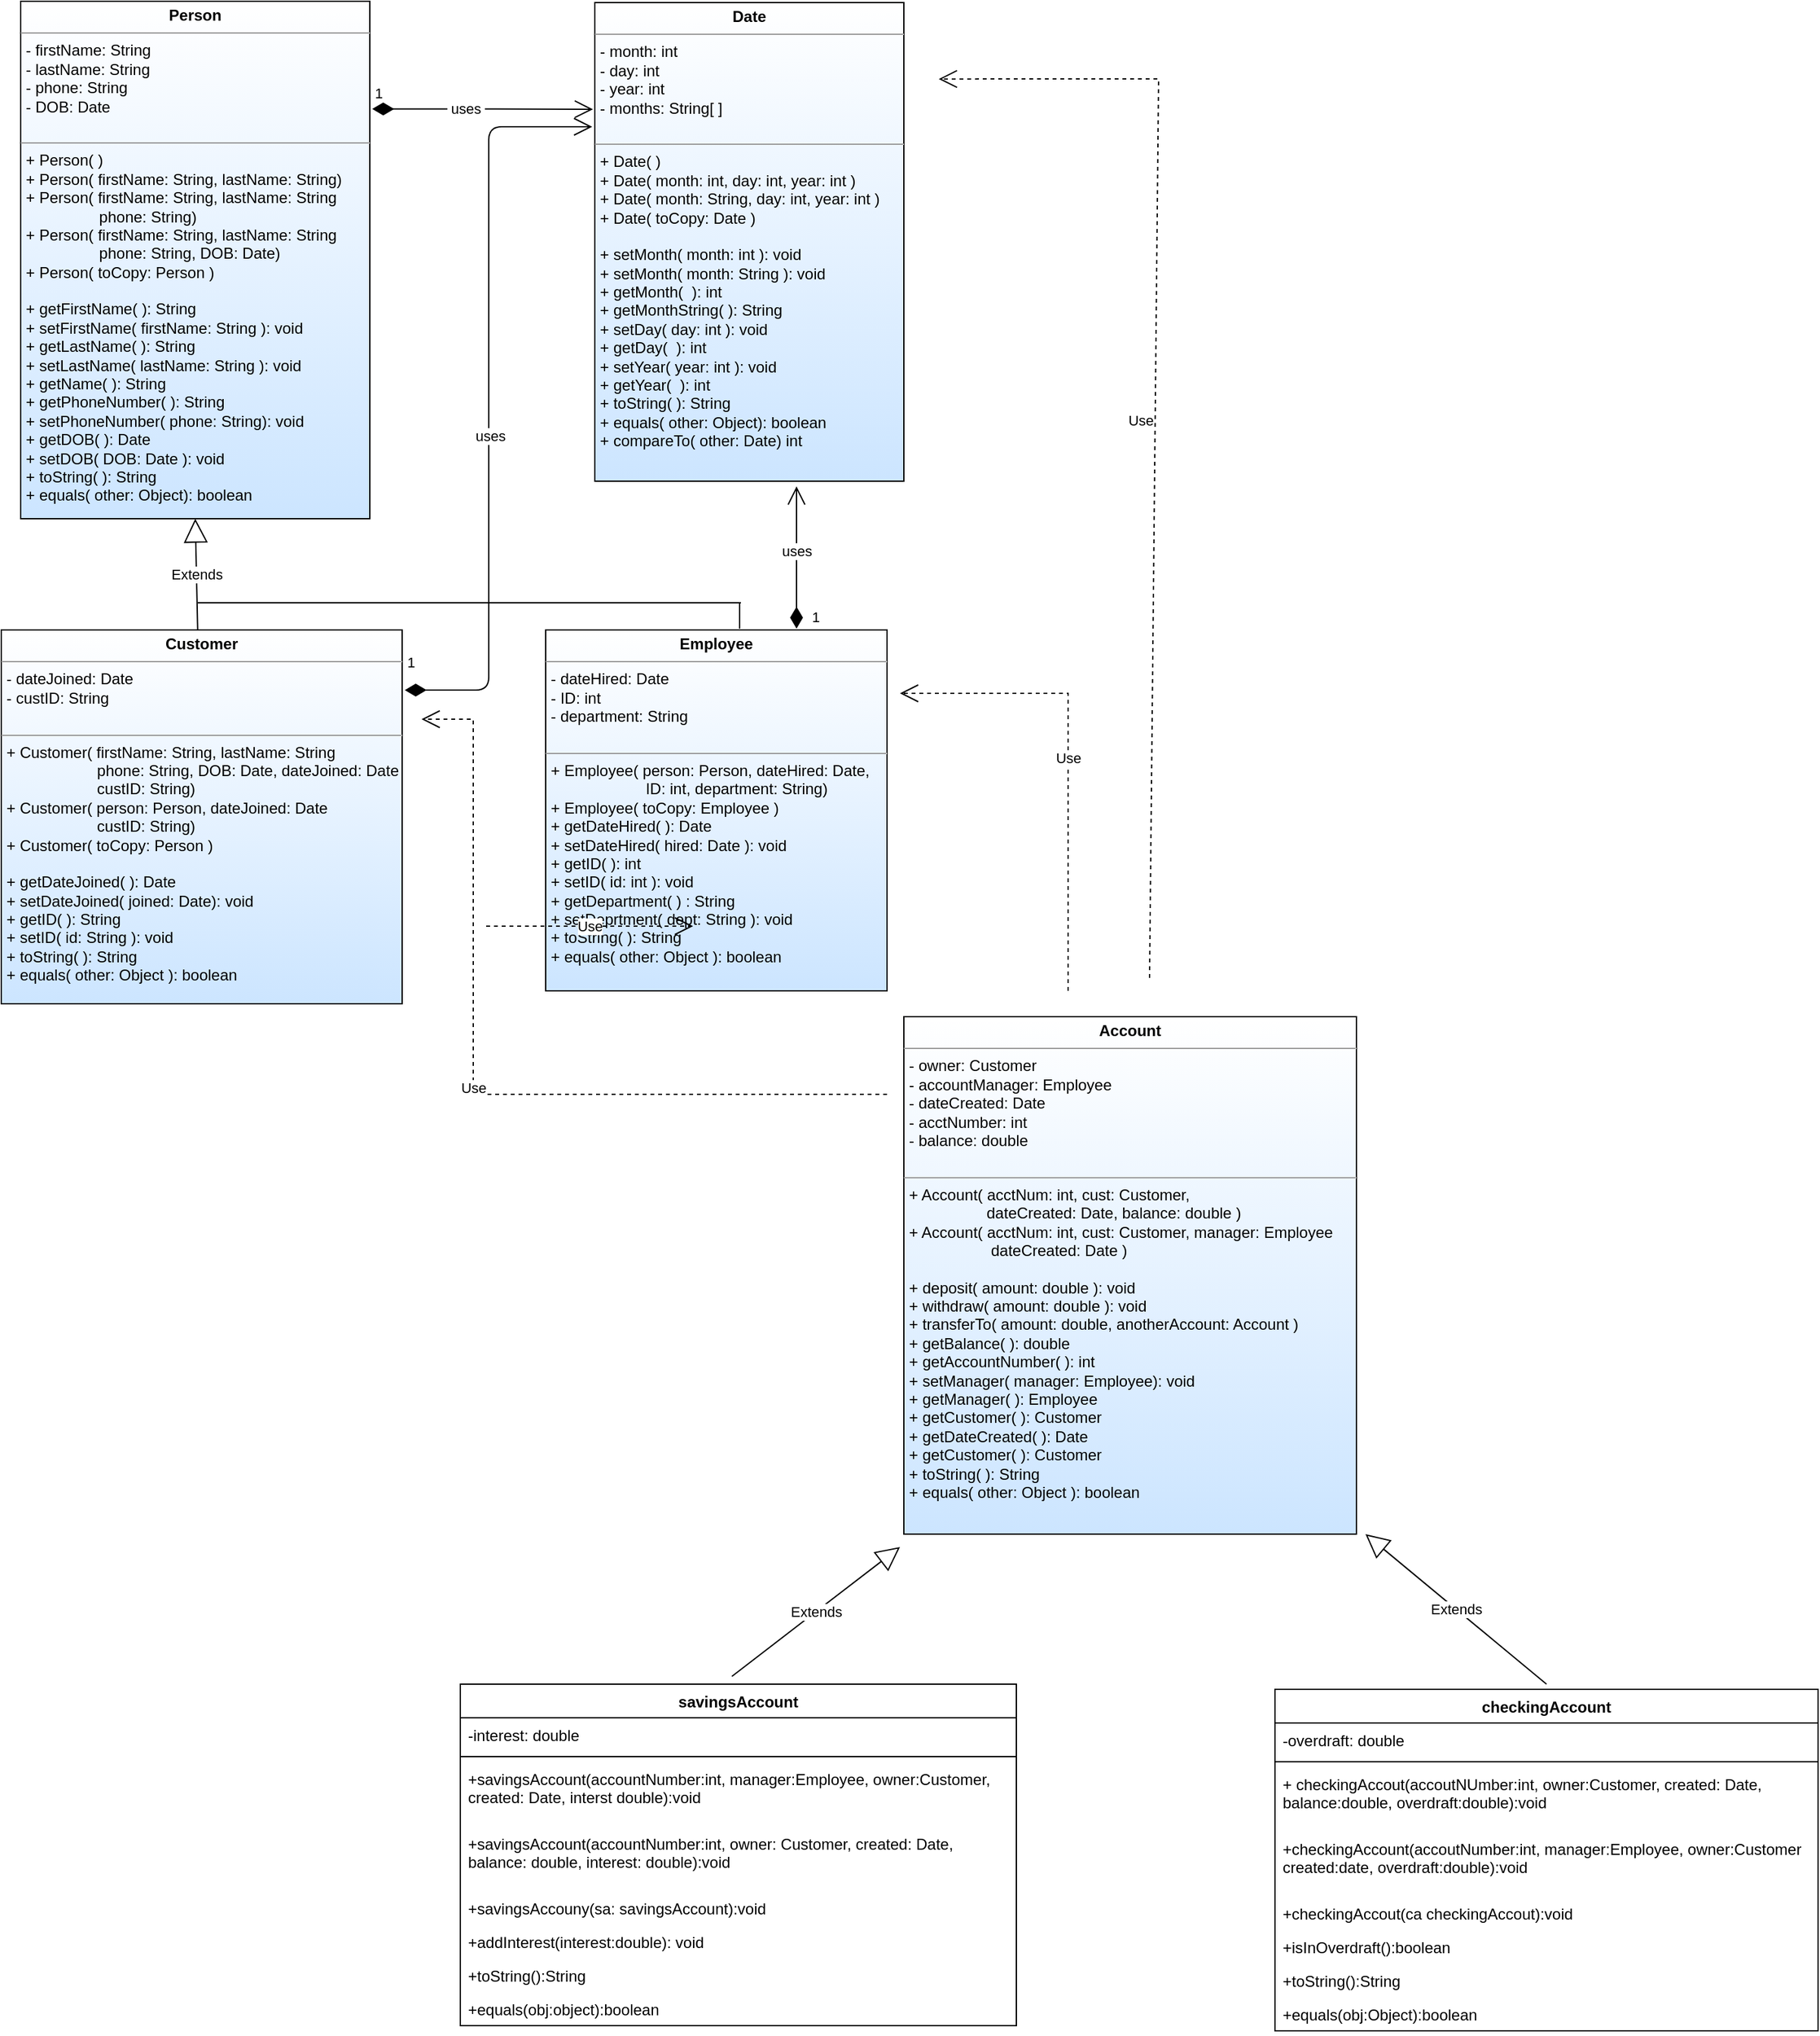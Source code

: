 <mxfile version="17.4.6" type="device"><diagram id="v-KD0Bjn270umLAgXtNp" name="Page-1"><mxGraphModel dx="2076" dy="1094" grid="1" gridSize="10" guides="1" tooltips="1" connect="1" arrows="1" fold="1" page="1" pageScale="1" pageWidth="850" pageHeight="1100" math="0" shadow="0"><root><mxCell id="0"/><mxCell id="1" parent="0"/><mxCell id="mYoptTvwx1LB1I1NdDWJ-5" value="&lt;p style=&quot;margin: 0px ; margin-top: 4px ; text-align: center&quot;&gt;&lt;b&gt;Account&lt;/b&gt;&lt;br&gt;&lt;/p&gt;&lt;hr size=&quot;1&quot;&gt;&lt;p style=&quot;margin: 0px ; margin-left: 4px&quot;&gt;- owner: Customer&lt;/p&gt;&lt;p style=&quot;margin: 0px ; margin-left: 4px&quot;&gt;- accountManager: Employee&lt;/p&gt;&lt;p style=&quot;margin: 0px ; margin-left: 4px&quot;&gt;- dateCreated: Date&lt;br&gt;&lt;/p&gt;&lt;p style=&quot;margin: 0px ; margin-left: 4px&quot;&gt;- acctNumber: int&lt;/p&gt;&lt;p style=&quot;margin: 0px ; margin-left: 4px&quot;&gt;- balance: double&lt;br&gt;&lt;/p&gt;&lt;p style=&quot;margin: 0px ; margin-left: 4px&quot;&gt; &lt;br&gt;&lt;/p&gt;&lt;hr size=&quot;1&quot;&gt;&lt;p style=&quot;margin: 0px ; margin-left: 4px&quot;&gt;+ Account( acctNum: int, cust: Customer, &lt;br&gt;&lt;/p&gt;&lt;p style=&quot;margin: 0px ; margin-left: 4px&quot;&gt;&amp;nbsp;&amp;nbsp;&amp;nbsp;&amp;nbsp;&amp;nbsp;&amp;nbsp;&amp;nbsp;&amp;nbsp;&amp;nbsp;&amp;nbsp;&amp;nbsp;&amp;nbsp;&amp;nbsp;&amp;nbsp;&amp;nbsp;&amp;nbsp;&amp;nbsp; dateCreated: Date, balance: double )&lt;br&gt;&lt;/p&gt;&lt;p style=&quot;margin: 0px ; margin-left: 4px&quot;&gt;+ Account( acctNum: int, cust: Customer, manager: Employee&lt;/p&gt;&lt;p style=&quot;margin: 0px ; margin-left: 4px&quot;&gt;&amp;nbsp; &amp;nbsp; &amp;nbsp; &amp;nbsp; &amp;nbsp; &amp;nbsp; &amp;nbsp; &amp;nbsp; &amp;nbsp; &amp;nbsp;dateCreated: Date )&lt;/p&gt;&lt;p style=&quot;margin: 0px ; margin-left: 4px&quot;&gt;&lt;br&gt;&lt;/p&gt;&lt;p style=&quot;margin: 0px 0px 0px 4px&quot;&gt;+ deposit( amount: double ): void&lt;/p&gt;&lt;p style=&quot;margin: 0px 0px 0px 4px&quot;&gt;+ withdraw( amount: double ): void&lt;/p&gt;&lt;p style=&quot;margin: 0px 0px 0px 4px&quot;&gt;+ transferTo( amount: double, anotherAccount: Account )&lt;br&gt;&lt;/p&gt;&lt;div&gt;&lt;p style=&quot;margin: 0px 0px 0px 4px&quot;&gt;+ getBalance( ): double&lt;br&gt;&lt;/p&gt;&lt;/div&gt;&lt;div&gt;&lt;p style=&quot;margin: 0px 0px 0px 4px&quot;&gt;+ getAccountNumber( ): int&lt;br&gt;&lt;/p&gt;&lt;/div&gt;&lt;div&gt;&lt;p style=&quot;margin: 0px 0px 0px 4px&quot;&gt;+ setManager( manager: Employee): void&lt;/p&gt;&lt;p style=&quot;margin: 0px 0px 0px 4px&quot;&gt;+ getManager( ): Employee&lt;/p&gt;&lt;/div&gt;&lt;p style=&quot;margin: 0px 0px 0px 4px&quot;&gt;+ getCustomer( ): Customer&lt;/p&gt;&lt;p style=&quot;margin: 0px ; margin-left: 4px&quot;&gt;&lt;span&gt;+ getDateCreated( ): Date&lt;/span&gt;&lt;/p&gt;&lt;p style=&quot;margin: 0px ; margin-left: 4px&quot;&gt;+ getCustomer( ): Customer&lt;/p&gt;&lt;p style=&quot;margin: 0px ; margin-left: 4px&quot;&gt;&lt;span&gt;+ toString( ): String&lt;/span&gt;&lt;br&gt;&lt;/p&gt;&lt;p style=&quot;margin: 0px ; margin-left: 4px&quot;&gt;+ equals( other: Object ): boolean&amp;nbsp;&lt;/p&gt;" style="verticalAlign=top;align=left;overflow=fill;fontSize=12;fontFamily=Helvetica;html=1;gradientColor=#CCE5FF;" parent="1" vertex="1"><mxGeometry x="723" y="870" width="350" height="400" as="geometry"/></mxCell><mxCell id="2" value="&lt;p style=&quot;margin: 0px ; margin-top: 4px ; text-align: center&quot;&gt;&lt;b&gt;Person&lt;/b&gt;&lt;br&gt;&lt;/p&gt;&lt;hr size=&quot;1&quot;&gt;&lt;p style=&quot;margin: 0px ; margin-left: 4px&quot;&gt;- firstName: String&lt;/p&gt;&lt;p style=&quot;margin: 0px ; margin-left: 4px&quot;&gt;- lastName: String&lt;br&gt;&lt;/p&gt;&lt;p style=&quot;margin: 0px ; margin-left: 4px&quot;&gt;- phone: String&lt;/p&gt;&lt;p style=&quot;margin: 0px ; margin-left: 4px&quot;&gt;- DOB: Date&lt;br&gt;&lt;/p&gt;&lt;p style=&quot;margin: 0px ; margin-left: 4px&quot;&gt; &lt;br&gt;&lt;/p&gt;&lt;hr size=&quot;1&quot;&gt;&lt;p style=&quot;margin: 0px ; margin-left: 4px&quot;&gt;+ Person( )&lt;/p&gt;&lt;p style=&quot;margin: 0px ; margin-left: 4px&quot;&gt;+ Person( firstName: String, lastName: String)&lt;/p&gt;&lt;p style=&quot;margin: 0px ; margin-left: 4px&quot;&gt;+ Person( firstName: String, lastName: String&lt;/p&gt;&lt;p style=&quot;margin: 0px ; margin-left: 4px&quot;&gt;&amp;nbsp; &amp;nbsp; &amp;nbsp; &amp;nbsp; &amp;nbsp; &amp;nbsp; &amp;nbsp; &amp;nbsp; &amp;nbsp;phone: String)&lt;br&gt;&lt;/p&gt;&lt;p style=&quot;margin: 0px ; margin-left: 4px&quot;&gt;+ Person( firstName: String, lastName: String&lt;/p&gt;&lt;p style=&quot;margin: 0px ; margin-left: 4px&quot;&gt;&amp;nbsp; &amp;nbsp; &amp;nbsp; &amp;nbsp; &amp;nbsp; &amp;nbsp; &amp;nbsp; &amp;nbsp; &amp;nbsp;phone: String, DOB: Date)&lt;br&gt;&lt;/p&gt;&lt;p style=&quot;margin: 0px ; margin-left: 4px&quot;&gt;+ Person( toCopy: Person )&lt;/p&gt;&lt;p style=&quot;margin: 0px ; margin-left: 4px&quot;&gt;&lt;br&gt;&lt;/p&gt;&lt;p style=&quot;margin: 0px ; margin-left: 4px&quot;&gt;+ getFirstName( ): String&lt;/p&gt;&lt;p style=&quot;margin: 0px 0px 0px 4px&quot;&gt;+ setFirstName( firstName: String ): void&lt;/p&gt;&lt;p style=&quot;margin: 0px 0px 0px 4px&quot;&gt;+ getLastName( ): String&lt;/p&gt;&lt;p style=&quot;margin: 0px 0px 0px 4px&quot;&gt;+ setLastName( lastName: String ): void&lt;/p&gt;&lt;p style=&quot;margin: 0px 0px 0px 4px&quot;&gt;+ getName( ): String&lt;/p&gt;&lt;p style=&quot;margin: 0px 0px 0px 4px&quot;&gt;+ getPhoneNumber( ): String&lt;/p&gt;&lt;p style=&quot;margin: 0px 0px 0px 4px&quot;&gt;+ setPhoneNumber( phone: String): void&lt;/p&gt;&lt;p style=&quot;margin: 0px 0px 0px 4px&quot;&gt;&lt;span&gt;+ getDOB( ): Date&lt;/span&gt;&lt;br&gt;&lt;/p&gt;&lt;p style=&quot;margin: 0px ; margin-left: 4px&quot;&gt;+ setDOB( DOB: Date ): void&lt;/p&gt;&lt;p style=&quot;margin: 0px ; margin-left: 4px&quot;&gt;&lt;span&gt;+ toString( ): String&lt;/span&gt;&lt;br&gt;&lt;/p&gt;&lt;p style=&quot;margin: 0px ; margin-left: 4px&quot;&gt;+ equals( other: Object): boolean&lt;/p&gt;" style="verticalAlign=top;align=left;overflow=fill;fontSize=12;fontFamily=Helvetica;html=1;gradientColor=#CCE5FF;" parent="1" vertex="1"><mxGeometry x="40" y="85" width="270" height="400" as="geometry"/></mxCell><mxCell id="3" value="&lt;p style=&quot;margin: 0px ; margin-top: 4px ; text-align: center&quot;&gt;&lt;b&gt;Customer&lt;/b&gt;&lt;/p&gt;&lt;hr size=&quot;1&quot;&gt;&lt;p style=&quot;margin: 0px ; margin-left: 4px&quot;&gt;- dateJoined: Date&lt;/p&gt;&lt;p style=&quot;margin: 0px ; margin-left: 4px&quot;&gt;- custID: String&lt;br&gt;&lt;/p&gt;&lt;p style=&quot;margin: 0px ; margin-left: 4px&quot;&gt;&lt;br&gt;&lt;/p&gt;&lt;hr size=&quot;1&quot;&gt;&lt;p style=&quot;margin: 0px 0px 0px 4px&quot;&gt;+ Customer( firstName: String, lastName: String&lt;/p&gt;&lt;p style=&quot;margin: 0px ; margin-left: 4px&quot;&gt;&lt;span&gt;&amp;nbsp; &amp;nbsp; &amp;nbsp; &amp;nbsp; &amp;nbsp; &amp;nbsp; &amp;nbsp; &amp;nbsp; &amp;nbsp; &amp;nbsp; &amp;nbsp;phone: String, DOB: Date, dateJoined: Date&lt;/span&gt;&lt;/p&gt;&lt;p style=&quot;margin: 0px ; margin-left: 4px&quot;&gt;&lt;span&gt;&amp;nbsp; &amp;nbsp; &amp;nbsp; &amp;nbsp; &amp;nbsp; &amp;nbsp; &amp;nbsp; &amp;nbsp; &amp;nbsp; &amp;nbsp; &amp;nbsp;custID: String)&lt;/span&gt;&lt;br&gt;&lt;/p&gt;&lt;p style=&quot;margin: 0px 0px 0px 4px&quot;&gt;+ Customer( person: Person,&amp;nbsp;&lt;span&gt;dateJoined: Date&lt;/span&gt;&lt;/p&gt;&lt;p style=&quot;margin: 0px 0px 0px 4px&quot;&gt;&amp;nbsp; &amp;nbsp; &amp;nbsp; &amp;nbsp; &amp;nbsp; &amp;nbsp; &amp;nbsp; &amp;nbsp; &amp;nbsp; &amp;nbsp; &amp;nbsp;custID: String)&lt;/p&gt;&lt;p style=&quot;margin: 0px ; margin-left: 4px&quot;&gt;&lt;span&gt;+ Customer( toCopy: Person )&lt;/span&gt;&lt;/p&gt;&lt;p style=&quot;margin: 0px ; margin-left: 4px&quot;&gt;&lt;span&gt;&lt;br&gt;&lt;/span&gt;&lt;/p&gt;&lt;p style=&quot;margin: 0px ; margin-left: 4px&quot;&gt;+ getDateJoined( ): Date&lt;/p&gt;&lt;p style=&quot;margin: 0px ; margin-left: 4px&quot;&gt;&lt;span&gt;+ setDateJoined( joined: Date): void&lt;/span&gt;&lt;/p&gt;&lt;p style=&quot;margin: 0px ; margin-left: 4px&quot;&gt;+ getID( ): String&lt;br&gt;&lt;/p&gt;&lt;p style=&quot;margin: 0px ; margin-left: 4px&quot;&gt;+ setID( id: String ): void&lt;/p&gt;&lt;p style=&quot;margin: 0px ; margin-left: 4px&quot;&gt;&lt;span&gt;+ toString( ): String&lt;/span&gt;&lt;br&gt;&lt;/p&gt;&lt;p style=&quot;margin: 0px ; margin-left: 4px&quot;&gt;+ equals( other: Object ): boolean&amp;nbsp;&lt;/p&gt;" style="verticalAlign=top;align=left;overflow=fill;fontSize=12;fontFamily=Helvetica;html=1;gradientColor=#CCE5FF;" parent="1" vertex="1"><mxGeometry x="25" y="571" width="310" height="289" as="geometry"/></mxCell><mxCell id="4" value="Extends" style="endArrow=block;endSize=16;endFill=0;html=1;entryX=0.5;entryY=1;entryDx=0;entryDy=0;" parent="1" source="3" target="2" edge="1"><mxGeometry width="160" relative="1" as="geometry"><mxPoint x="80" y="670" as="sourcePoint"/><mxPoint x="240" y="670" as="targetPoint"/></mxGeometry></mxCell><mxCell id="7" value="&lt;p style=&quot;margin: 0px ; margin-top: 4px ; text-align: center&quot;&gt;&lt;b&gt;Date&lt;/b&gt;&lt;/p&gt;&lt;hr size=&quot;1&quot;&gt;&lt;p style=&quot;margin: 0px ; margin-left: 4px&quot;&gt;- month: int&lt;/p&gt;&lt;p style=&quot;margin: 0px ; margin-left: 4px&quot;&gt;- day: int&lt;br&gt;&lt;/p&gt;&lt;p style=&quot;margin: 0px ; margin-left: 4px&quot;&gt;- year: int&lt;/p&gt;&lt;p style=&quot;margin: 0px ; margin-left: 4px&quot;&gt;- months: String[ ]&lt;br&gt;&lt;/p&gt;&lt;p style=&quot;margin: 0px ; margin-left: 4px&quot;&gt; &lt;br&gt;&lt;/p&gt;&lt;hr size=&quot;1&quot;&gt;&lt;p style=&quot;margin: 0px ; margin-left: 4px&quot;&gt;+ Date( )&lt;/p&gt;&lt;p style=&quot;margin: 0px ; margin-left: 4px&quot;&gt;+ Date( month: int, day: int, year: int )&lt;/p&gt;&lt;p style=&quot;margin: 0px ; margin-left: 4px&quot;&gt;+ Date( month: String, day: int, year: int )&lt;br&gt;&lt;/p&gt;&lt;p style=&quot;margin: 0px ; margin-left: 4px&quot;&gt;&lt;span&gt;+ Date( toCopy: Date )&lt;/span&gt;&lt;br&gt;&lt;/p&gt;&lt;p style=&quot;margin: 0px ; margin-left: 4px&quot;&gt;&lt;br&gt;&lt;/p&gt;&lt;p style=&quot;margin: 0px ; margin-left: 4px&quot;&gt;+ setMonth( month: int ): void&lt;/p&gt;&lt;p style=&quot;margin: 0px ; margin-left: 4px&quot;&gt;+ setMonth( month: String ): void&lt;br&gt;&lt;/p&gt;&lt;p style=&quot;margin: 0px 0px 0px 4px&quot;&gt;+ getMonth(&amp;nbsp; ): int&lt;br&gt;&lt;/p&gt;&lt;p style=&quot;margin: 0px 0px 0px 4px&quot;&gt;+ getMonthString( ): String&lt;/p&gt;&lt;p style=&quot;margin: 0px 0px 0px 4px&quot;&gt;+ setDay( day: int ): void&lt;/p&gt;&lt;p style=&quot;margin: 0px 0px 0px 4px&quot;&gt;+ getDay(&amp;nbsp; ): int&lt;/p&gt;&lt;p style=&quot;margin: 0px 0px 0px 4px&quot;&gt;+ setYear( year: int ): void&lt;/p&gt;&lt;p style=&quot;margin: 0px 0px 0px 4px&quot;&gt;+ getYear(&amp;nbsp; ): int&lt;/p&gt;&lt;p style=&quot;margin: 0px ; margin-left: 4px&quot;&gt;&lt;span&gt;+ toString( ): String&lt;/span&gt;&lt;br&gt;&lt;/p&gt;&lt;p style=&quot;margin: 0px ; margin-left: 4px&quot;&gt;+ equals( other: Object): boolean&lt;/p&gt;&lt;p style=&quot;margin: 0px ; margin-left: 4px&quot;&gt;+ compareTo( other: Date) int&lt;/p&gt;" style="verticalAlign=top;align=left;overflow=fill;fontSize=12;fontFamily=Helvetica;html=1;gradientColor=#CCE5FF;" parent="1" vertex="1"><mxGeometry x="484" y="86" width="239" height="370" as="geometry"/></mxCell><mxCell id="8" value="1" style="endArrow=open;html=1;endSize=12;startArrow=diamondThin;startSize=14;startFill=1;edgeStyle=orthogonalEdgeStyle;align=left;verticalAlign=bottom;entryX=-0.006;entryY=0.223;entryDx=0;entryDy=0;entryPerimeter=0;exitX=1.007;exitY=0.208;exitDx=0;exitDy=0;exitPerimeter=0;" parent="1" source="2" target="7" edge="1"><mxGeometry x="-1" y="3" relative="1" as="geometry"><mxPoint x="260" y="190" as="sourcePoint"/><mxPoint x="420" y="190" as="targetPoint"/></mxGeometry></mxCell><mxCell id="9" value="&amp;nbsp;uses&amp;nbsp;" style="edgeLabel;html=1;align=center;verticalAlign=middle;resizable=0;points=[];" parent="8" vertex="1" connectable="0"><mxGeometry x="-0.207" relative="1" as="geometry"><mxPoint x="4" as="offset"/></mxGeometry></mxCell><mxCell id="10" value="1" style="endArrow=open;html=1;endSize=12;startArrow=diamondThin;startSize=14;startFill=1;edgeStyle=orthogonalEdgeStyle;align=left;verticalAlign=bottom;exitX=1;exitY=0.25;exitDx=0;exitDy=0;" parent="1" edge="1"><mxGeometry x="-1" y="14" relative="1" as="geometry"><mxPoint x="337" y="617.5" as="sourcePoint"/><mxPoint x="482" y="182" as="targetPoint"/><Array as="points"><mxPoint x="402" y="618"/><mxPoint x="402" y="182"/><mxPoint x="482" y="182"/></Array><mxPoint y="1" as="offset"/></mxGeometry></mxCell><mxCell id="11" value="&amp;nbsp;uses&amp;nbsp;" style="edgeLabel;html=1;align=center;verticalAlign=middle;resizable=0;points=[];" parent="10" vertex="1" connectable="0"><mxGeometry x="-0.207" relative="1" as="geometry"><mxPoint x="1" y="-32" as="offset"/></mxGeometry></mxCell><mxCell id="12" value="&lt;p style=&quot;margin: 0px ; margin-top: 4px ; text-align: center&quot;&gt;&lt;b&gt;Employee&lt;/b&gt;&lt;/p&gt;&lt;hr size=&quot;1&quot;&gt;&lt;p style=&quot;margin: 0px ; margin-left: 4px&quot;&gt;- dateHired: Date&lt;/p&gt;&lt;p style=&quot;margin: 0px ; margin-left: 4px&quot;&gt;- ID: int&lt;br&gt;&lt;/p&gt;&lt;p style=&quot;margin: 0px ; margin-left: 4px&quot;&gt;- department: String&lt;/p&gt;&lt;p style=&quot;margin: 0px ; margin-left: 4px&quot;&gt;&lt;br&gt;&lt;/p&gt;&lt;hr size=&quot;1&quot;&gt;&lt;p style=&quot;margin: 0px 0px 0px 4px&quot;&gt;+ Employee( person: Person, dateHired: Date,&amp;nbsp;&lt;/p&gt;&lt;p style=&quot;margin: 0px 0px 0px 4px&quot;&gt;&amp;nbsp; &amp;nbsp; &amp;nbsp; &amp;nbsp; &amp;nbsp; &amp;nbsp; &amp;nbsp; &amp;nbsp; &amp;nbsp; &amp;nbsp; &amp;nbsp; ID: int,&amp;nbsp;&lt;span&gt;department: String&lt;/span&gt;&lt;span&gt;)&lt;/span&gt;&lt;/p&gt;&lt;p style=&quot;margin: 0px ; margin-left: 4px&quot;&gt;&lt;span&gt;+ Employee( toCopy: Employee )&lt;/span&gt;&lt;/p&gt;&lt;p style=&quot;margin: 0px ; margin-left: 4px&quot;&gt;+ getDateHired( ): Date&lt;/p&gt;&lt;p style=&quot;margin: 0px ; margin-left: 4px&quot;&gt;&lt;span&gt;+ setDateHired( hired: Date ): void&lt;/span&gt;&lt;/p&gt;&lt;p style=&quot;margin: 0px ; margin-left: 4px&quot;&gt;+ getID( ): int&lt;br&gt;&lt;/p&gt;&lt;p style=&quot;margin: 0px ; margin-left: 4px&quot;&gt;+ setID( id: int ): void&lt;/p&gt;&lt;p style=&quot;margin: 0px ; margin-left: 4px&quot;&gt;+ getDepartment( ) : String&lt;/p&gt;&lt;p style=&quot;margin: 0px ; margin-left: 4px&quot;&gt;+ setDeprtment( dept: String ): void&lt;/p&gt;&lt;p style=&quot;margin: 0px ; margin-left: 4px&quot;&gt;&lt;span&gt;+ toString( ): String&lt;/span&gt;&lt;br&gt;&lt;/p&gt;&lt;p style=&quot;margin: 0px ; margin-left: 4px&quot;&gt;+ equals( other: Object ): boolean&amp;nbsp;&lt;/p&gt;" style="verticalAlign=top;align=left;overflow=fill;fontSize=12;fontFamily=Helvetica;html=1;gradientColor=#CCE5FF;" parent="1" vertex="1"><mxGeometry x="446" y="571" width="264" height="279" as="geometry"/></mxCell><mxCell id="14" value="" style="endArrow=none;html=1;" parent="1" edge="1"><mxGeometry width="50" height="50" relative="1" as="geometry"><mxPoint x="177" y="550" as="sourcePoint"/><mxPoint x="597" y="550" as="targetPoint"/></mxGeometry></mxCell><mxCell id="15" value="" style="endArrow=none;html=1;" parent="1" edge="1"><mxGeometry width="50" height="50" relative="1" as="geometry"><mxPoint x="596" y="550" as="sourcePoint"/><mxPoint x="596" y="570" as="targetPoint"/></mxGeometry></mxCell><mxCell id="21" value="1" style="endArrow=open;html=1;endSize=12;startArrow=diamondThin;startSize=14;startFill=1;edgeStyle=orthogonalEdgeStyle;align=left;verticalAlign=bottom;" parent="1" edge="1"><mxGeometry x="-1" y="-10" relative="1" as="geometry"><mxPoint x="640" y="570" as="sourcePoint"/><mxPoint x="640" y="460" as="targetPoint"/><mxPoint as="offset"/></mxGeometry></mxCell><mxCell id="22" value="uses" style="edgeLabel;html=1;align=center;verticalAlign=middle;resizable=0;points=[];" parent="21" vertex="1" connectable="0"><mxGeometry x="0.178" y="-1" relative="1" as="geometry"><mxPoint x="-1" y="5" as="offset"/></mxGeometry></mxCell><mxCell id="wc_8-gaDMP0SSyujbriR-45" value="Use" style="endArrow=open;endSize=12;dashed=1;html=1;rounded=0;" parent="1" edge="1"><mxGeometry width="160" relative="1" as="geometry"><mxPoint x="850" y="850" as="sourcePoint"/><mxPoint x="720" y="620" as="targetPoint"/><Array as="points"><mxPoint x="850" y="620"/></Array></mxGeometry></mxCell><mxCell id="wc_8-gaDMP0SSyujbriR-46" value="Use" style="endArrow=open;endSize=12;dashed=1;html=1;rounded=0;" parent="1" edge="1"><mxGeometry width="160" relative="1" as="geometry"><mxPoint x="710" y="930" as="sourcePoint"/><mxPoint x="350" y="640" as="targetPoint"/><Array as="points"><mxPoint x="390" y="930"/><mxPoint x="390" y="640"/></Array></mxGeometry></mxCell><mxCell id="wc_8-gaDMP0SSyujbriR-47" value="Use" style="endArrow=open;endSize=12;dashed=1;html=1;rounded=0;" parent="1" edge="1"><mxGeometry width="160" relative="1" as="geometry"><mxPoint x="400" y="800" as="sourcePoint"/><mxPoint x="560" y="800" as="targetPoint"/></mxGeometry></mxCell><mxCell id="wc_8-gaDMP0SSyujbriR-48" value="Use" style="endArrow=open;endSize=12;dashed=1;html=1;rounded=0;" parent="1" edge="1"><mxGeometry x="-0.004" y="10" width="160" relative="1" as="geometry"><mxPoint x="913" y="840" as="sourcePoint"/><mxPoint x="750" y="145.077" as="targetPoint"/><Array as="points"><mxPoint x="920" y="145"/></Array><mxPoint x="-1" as="offset"/></mxGeometry></mxCell><mxCell id="gr2Ks2jhDW0-JkzyNzoW-22" value="savingsAccount" style="swimlane;fontStyle=1;align=center;verticalAlign=top;childLayout=stackLayout;horizontal=1;startSize=26;horizontalStack=0;resizeParent=1;resizeParentMax=0;resizeLast=0;collapsible=1;marginBottom=0;" vertex="1" parent="1"><mxGeometry x="380" y="1386" width="430" height="264" as="geometry"/></mxCell><mxCell id="gr2Ks2jhDW0-JkzyNzoW-23" value="-interest: double" style="text;strokeColor=none;fillColor=none;align=left;verticalAlign=top;spacingLeft=4;spacingRight=4;overflow=hidden;rotatable=0;points=[[0,0.5],[1,0.5]];portConstraint=eastwest;" vertex="1" parent="gr2Ks2jhDW0-JkzyNzoW-22"><mxGeometry y="26" width="430" height="26" as="geometry"/></mxCell><mxCell id="gr2Ks2jhDW0-JkzyNzoW-24" value="" style="line;strokeWidth=1;fillColor=none;align=left;verticalAlign=middle;spacingTop=-1;spacingLeft=3;spacingRight=3;rotatable=0;labelPosition=right;points=[];portConstraint=eastwest;" vertex="1" parent="gr2Ks2jhDW0-JkzyNzoW-22"><mxGeometry y="52" width="430" height="8" as="geometry"/></mxCell><mxCell id="gr2Ks2jhDW0-JkzyNzoW-25" value="+savingsAccount(accountNumber:int, manager:Employee, owner:Customer, &#10;created: Date, interst double):void" style="text;strokeColor=none;fillColor=none;align=left;verticalAlign=top;spacingLeft=4;spacingRight=4;overflow=hidden;rotatable=0;points=[[0,0.5],[1,0.5]];portConstraint=eastwest;" vertex="1" parent="gr2Ks2jhDW0-JkzyNzoW-22"><mxGeometry y="60" width="430" height="50" as="geometry"/></mxCell><mxCell id="gr2Ks2jhDW0-JkzyNzoW-26" value="+savingsAccount(accountNumber:int, owner: Customer, created: Date,  &#10;balance: double, interest: double):void" style="text;strokeColor=none;fillColor=none;align=left;verticalAlign=top;spacingLeft=4;spacingRight=4;overflow=hidden;rotatable=0;points=[[0,0.5],[1,0.5]];portConstraint=eastwest;" vertex="1" parent="gr2Ks2jhDW0-JkzyNzoW-22"><mxGeometry y="110" width="430" height="50" as="geometry"/></mxCell><mxCell id="gr2Ks2jhDW0-JkzyNzoW-27" value="+savingsAccouny(sa: savingsAccount):void" style="text;strokeColor=none;fillColor=none;align=left;verticalAlign=top;spacingLeft=4;spacingRight=4;overflow=hidden;rotatable=0;points=[[0,0.5],[1,0.5]];portConstraint=eastwest;" vertex="1" parent="gr2Ks2jhDW0-JkzyNzoW-22"><mxGeometry y="160" width="430" height="26" as="geometry"/></mxCell><mxCell id="gr2Ks2jhDW0-JkzyNzoW-28" value="+addInterest(interest:double): void" style="text;strokeColor=none;fillColor=none;align=left;verticalAlign=top;spacingLeft=4;spacingRight=4;overflow=hidden;rotatable=0;points=[[0,0.5],[1,0.5]];portConstraint=eastwest;" vertex="1" parent="gr2Ks2jhDW0-JkzyNzoW-22"><mxGeometry y="186" width="430" height="26" as="geometry"/></mxCell><mxCell id="gr2Ks2jhDW0-JkzyNzoW-29" value="+toString():String" style="text;strokeColor=none;fillColor=none;align=left;verticalAlign=top;spacingLeft=4;spacingRight=4;overflow=hidden;rotatable=0;points=[[0,0.5],[1,0.5]];portConstraint=eastwest;" vertex="1" parent="gr2Ks2jhDW0-JkzyNzoW-22"><mxGeometry y="212" width="430" height="26" as="geometry"/></mxCell><mxCell id="gr2Ks2jhDW0-JkzyNzoW-30" value="+equals(obj:object):boolean" style="text;strokeColor=none;fillColor=none;align=left;verticalAlign=top;spacingLeft=4;spacingRight=4;overflow=hidden;rotatable=0;points=[[0,0.5],[1,0.5]];portConstraint=eastwest;" vertex="1" parent="gr2Ks2jhDW0-JkzyNzoW-22"><mxGeometry y="238" width="430" height="26" as="geometry"/></mxCell><mxCell id="gr2Ks2jhDW0-JkzyNzoW-35" value="checkingAccount" style="swimlane;fontStyle=1;align=center;verticalAlign=top;childLayout=stackLayout;horizontal=1;startSize=26;horizontalStack=0;resizeParent=1;resizeParentMax=0;resizeLast=0;collapsible=1;marginBottom=0;" vertex="1" parent="1"><mxGeometry x="1010" y="1390" width="420" height="264" as="geometry"/></mxCell><mxCell id="gr2Ks2jhDW0-JkzyNzoW-36" value="-overdraft: double" style="text;strokeColor=none;fillColor=none;align=left;verticalAlign=top;spacingLeft=4;spacingRight=4;overflow=hidden;rotatable=0;points=[[0,0.5],[1,0.5]];portConstraint=eastwest;" vertex="1" parent="gr2Ks2jhDW0-JkzyNzoW-35"><mxGeometry y="26" width="420" height="26" as="geometry"/></mxCell><mxCell id="gr2Ks2jhDW0-JkzyNzoW-37" value="" style="line;strokeWidth=1;fillColor=none;align=left;verticalAlign=middle;spacingTop=-1;spacingLeft=3;spacingRight=3;rotatable=0;labelPosition=right;points=[];portConstraint=eastwest;" vertex="1" parent="gr2Ks2jhDW0-JkzyNzoW-35"><mxGeometry y="52" width="420" height="8" as="geometry"/></mxCell><mxCell id="gr2Ks2jhDW0-JkzyNzoW-38" value="+ checkingAccout(accoutNUmber:int, owner:Customer, created: Date, &#10;balance:double, overdraft:double):void" style="text;strokeColor=none;fillColor=none;align=left;verticalAlign=top;spacingLeft=4;spacingRight=4;overflow=hidden;rotatable=0;points=[[0,0.5],[1,0.5]];portConstraint=eastwest;" vertex="1" parent="gr2Ks2jhDW0-JkzyNzoW-35"><mxGeometry y="60" width="420" height="50" as="geometry"/></mxCell><mxCell id="gr2Ks2jhDW0-JkzyNzoW-39" value="+checkingAccount(accoutNumber:int, manager:Employee, owner:Customer&#10;created:date, overdraft:double):void" style="text;strokeColor=none;fillColor=none;align=left;verticalAlign=top;spacingLeft=4;spacingRight=4;overflow=hidden;rotatable=0;points=[[0,0.5],[1,0.5]];portConstraint=eastwest;" vertex="1" parent="gr2Ks2jhDW0-JkzyNzoW-35"><mxGeometry y="110" width="420" height="50" as="geometry"/></mxCell><mxCell id="gr2Ks2jhDW0-JkzyNzoW-40" value="+checkingAccout(ca checkingAccout):void" style="text;strokeColor=none;fillColor=none;align=left;verticalAlign=top;spacingLeft=4;spacingRight=4;overflow=hidden;rotatable=0;points=[[0,0.5],[1,0.5]];portConstraint=eastwest;" vertex="1" parent="gr2Ks2jhDW0-JkzyNzoW-35"><mxGeometry y="160" width="420" height="26" as="geometry"/></mxCell><mxCell id="gr2Ks2jhDW0-JkzyNzoW-41" value="+isInOverdraft():boolean" style="text;strokeColor=none;fillColor=none;align=left;verticalAlign=top;spacingLeft=4;spacingRight=4;overflow=hidden;rotatable=0;points=[[0,0.5],[1,0.5]];portConstraint=eastwest;" vertex="1" parent="gr2Ks2jhDW0-JkzyNzoW-35"><mxGeometry y="186" width="420" height="26" as="geometry"/></mxCell><mxCell id="gr2Ks2jhDW0-JkzyNzoW-42" value="+toString():String" style="text;strokeColor=none;fillColor=none;align=left;verticalAlign=top;spacingLeft=4;spacingRight=4;overflow=hidden;rotatable=0;points=[[0,0.5],[1,0.5]];portConstraint=eastwest;" vertex="1" parent="gr2Ks2jhDW0-JkzyNzoW-35"><mxGeometry y="212" width="420" height="26" as="geometry"/></mxCell><mxCell id="gr2Ks2jhDW0-JkzyNzoW-43" value="+equals(obj:Object):boolean" style="text;strokeColor=none;fillColor=none;align=left;verticalAlign=top;spacingLeft=4;spacingRight=4;overflow=hidden;rotatable=0;points=[[0,0.5],[1,0.5]];portConstraint=eastwest;" vertex="1" parent="gr2Ks2jhDW0-JkzyNzoW-35"><mxGeometry y="238" width="420" height="26" as="geometry"/></mxCell><mxCell id="gr2Ks2jhDW0-JkzyNzoW-44" value="Extends" style="endArrow=block;endSize=16;endFill=0;html=1;rounded=0;" edge="1" parent="1"><mxGeometry width="160" relative="1" as="geometry"><mxPoint x="1220" y="1386" as="sourcePoint"/><mxPoint x="1080" y="1270" as="targetPoint"/><Array as="points"/></mxGeometry></mxCell><mxCell id="gr2Ks2jhDW0-JkzyNzoW-45" value="Extends" style="endArrow=block;endSize=16;endFill=0;html=1;rounded=0;" edge="1" parent="1"><mxGeometry width="160" relative="1" as="geometry"><mxPoint x="590" y="1380" as="sourcePoint"/><mxPoint x="720" y="1280" as="targetPoint"/></mxGeometry></mxCell></root></mxGraphModel></diagram></mxfile>